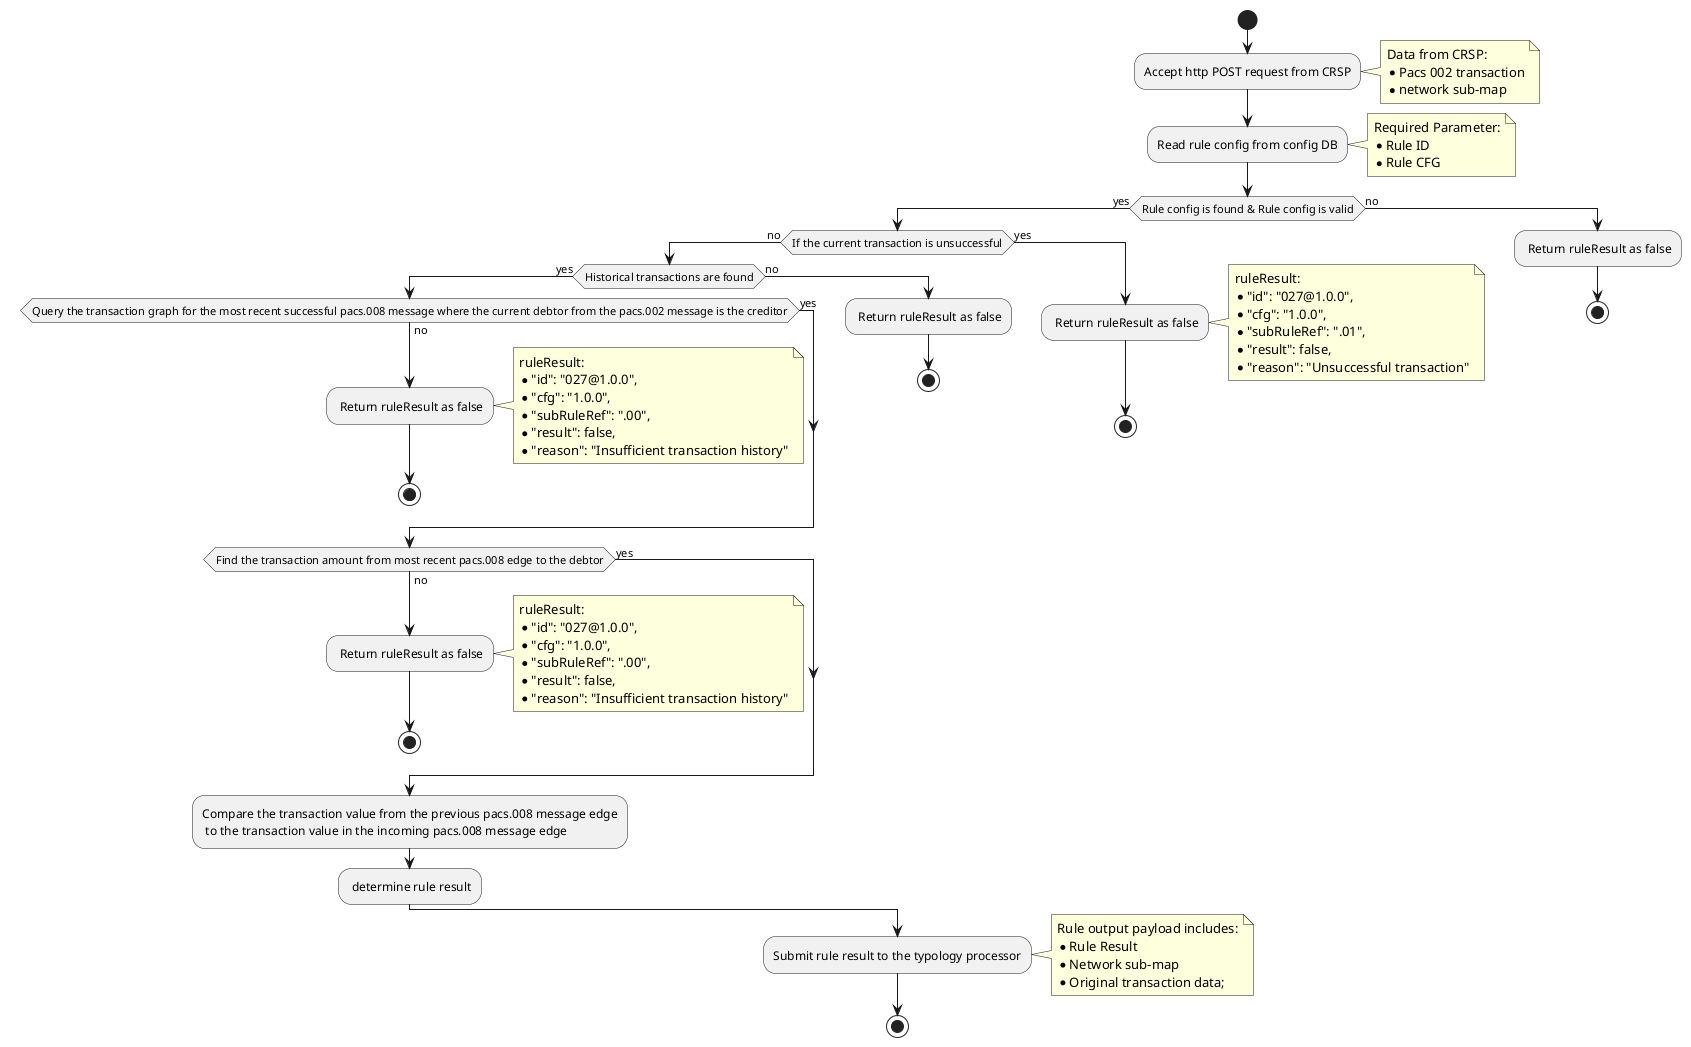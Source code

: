 @startuml
start
:Accept http POST request from CRSP;
 note right
            Data from CRSP:
            * Pacs 002 transaction
            * network sub-map
        end note
:Read rule config from config DB;
 note right
            Required Parameter:
            * Rule ID
            * Rule CFG
        end note
if (Rule config is found & Rule config is valid) then (yes)
 if (If the current transaction is unsuccessful) then (no)
  if (Historical transactions are found) then (yes)
   if (Query the transaction graph for the most recent successful pacs.008 message where the current debtor from the pacs.002 message is the creditor) then (yes)
   else (no)
   : Return ruleResult as false;
    note right
            ruleResult:
            * "id": "027@1.0.0",
            * "cfg": "1.0.0",
            * "subRuleRef": ".00",
            * "result": false,
            * "reason": "Insufficient transaction history"
        end note
   stop
  endif
  if (Find the transaction amount from most recent pacs.008 edge to the debtor) then (yes)
   else (no)
   : Return ruleResult as false;
   note right
            ruleResult:
            * "id": "027@1.0.0",
            * "cfg": "1.0.0",
            * "subRuleRef": ".00",
            * "result": false,
            * "reason": "Insufficient transaction history"
        end note
   stop
  endif
  :Compare the transaction value from the previous pacs.008 message edge
   to the transaction value in the incoming pacs.008 message edge;
   : determine rule result;
  else (no)
   : Return ruleResult as false;
   stop
  endif
else (yes)
  : Return ruleResult as false;
  note right
            ruleResult:
            * "id": "027@1.0.0",
            * "cfg": "1.0.0",
            * "subRuleRef": ".01",
            * "result": false,
            * "reason": "Unsuccessful transaction"
        end note
  stop
endif
:Submit rule result to the typology processor;
note right
    Rule output payload includes:
    * Rule Result
    * Network sub-map
    * Original transaction data;
end note
stop
else (no)
   : Return ruleResult as false;
   stop
@enduml
